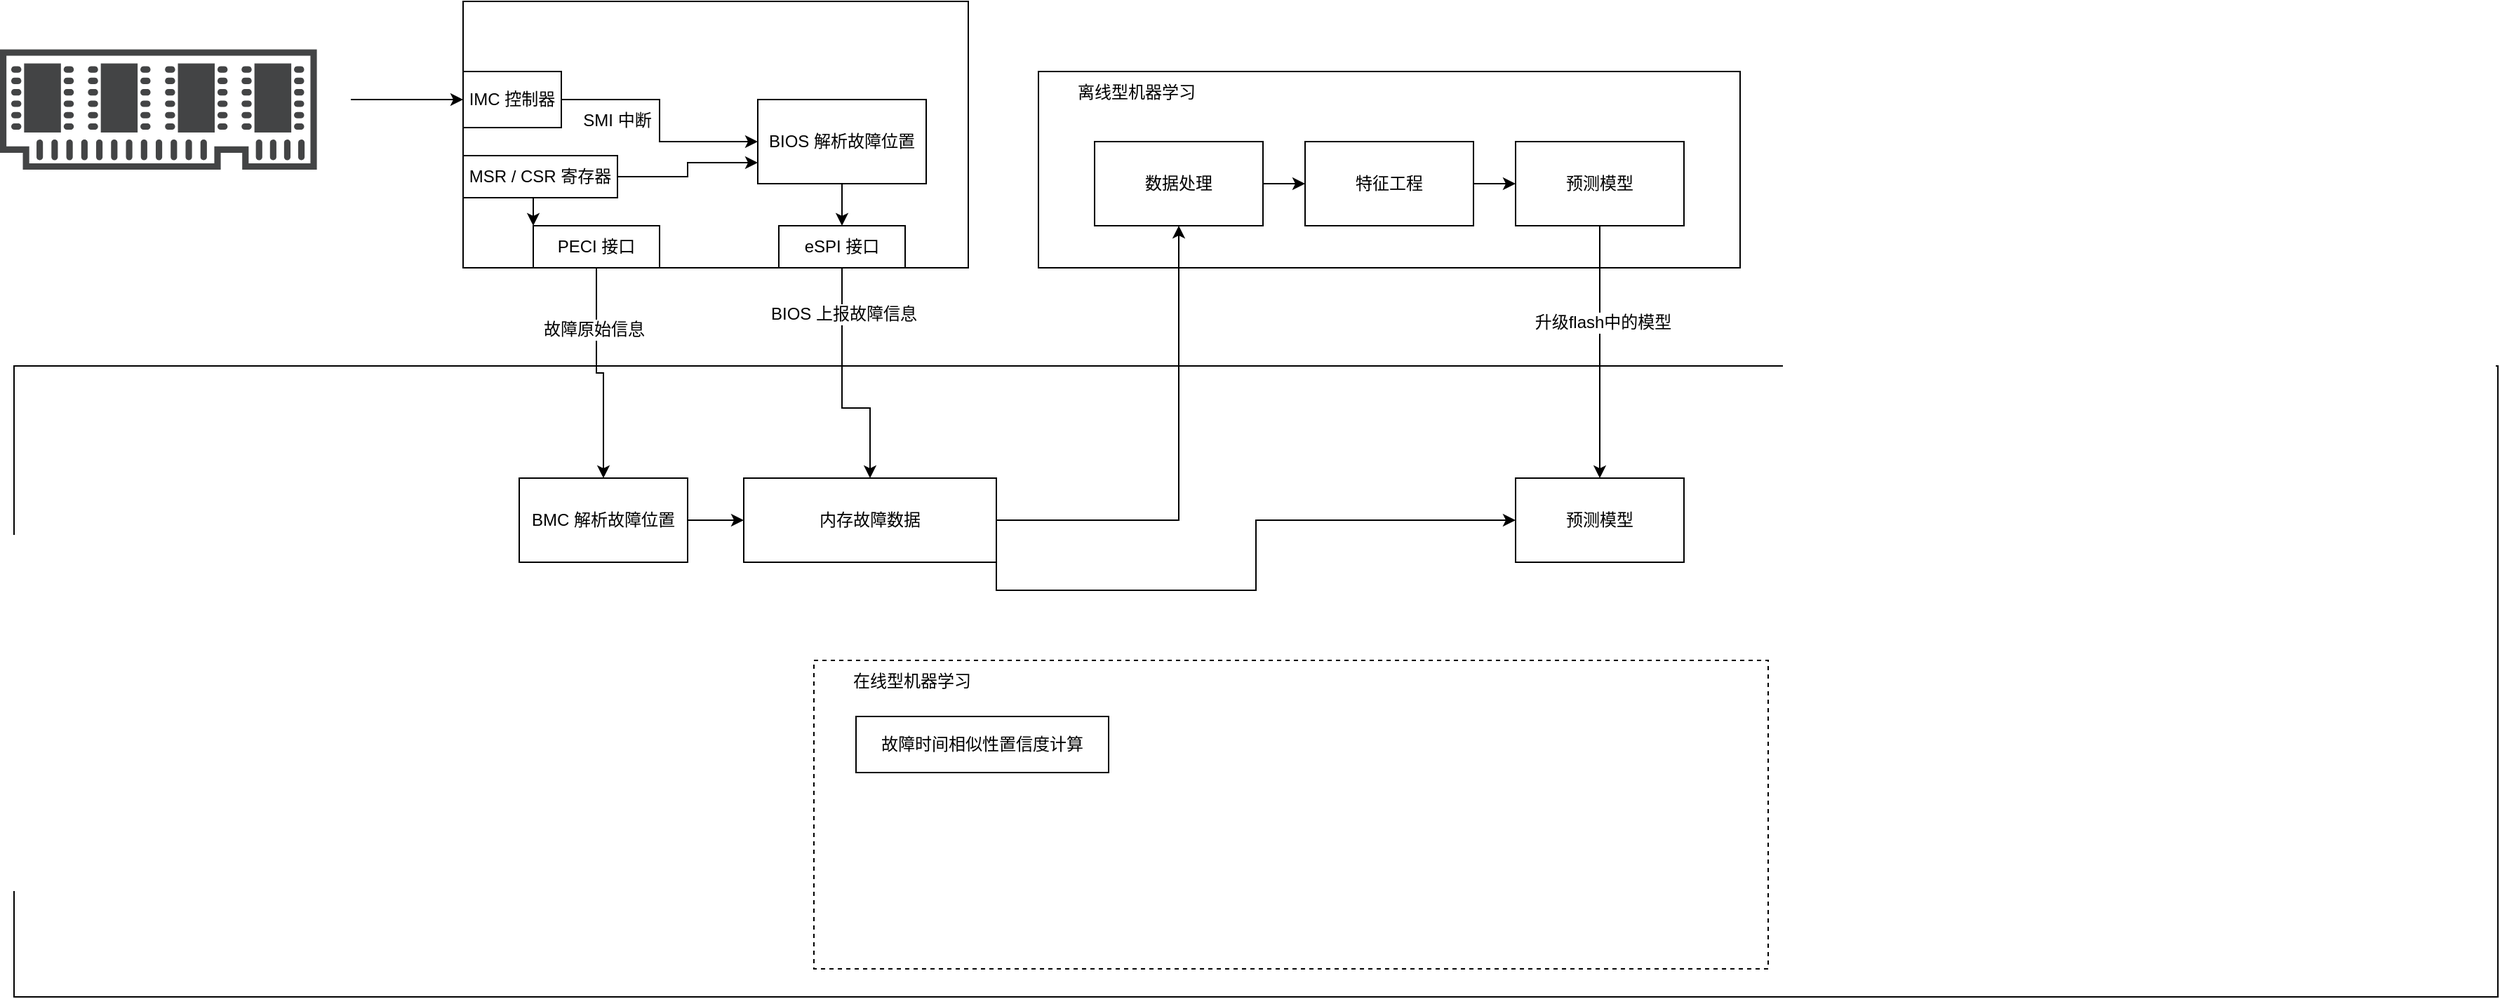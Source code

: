 <mxfile version="21.7.1" type="github">
  <diagram name="第 1 页" id="kIALssKvAwJNldl4Fuux">
    <mxGraphModel dx="6039" dy="743" grid="1" gridSize="10" guides="1" tooltips="1" connect="1" arrows="1" fold="1" page="1" pageScale="1" pageWidth="4681" pageHeight="3300" math="0" shadow="0">
      <root>
        <mxCell id="0" />
        <mxCell id="1" parent="0" />
        <mxCell id="wojTv2Lapz4rhkKoGWtN-5" value="" style="rounded=0;whiteSpace=wrap;html=1;" vertex="1" parent="1">
          <mxGeometry x="-400" y="750" width="1770" height="450" as="geometry" />
        </mxCell>
        <mxCell id="wojTv2Lapz4rhkKoGWtN-4" value="" style="rounded=0;whiteSpace=wrap;html=1;" vertex="1" parent="1">
          <mxGeometry x="330" y="540" width="500" height="140" as="geometry" />
        </mxCell>
        <mxCell id="wojTv2Lapz4rhkKoGWtN-1" value="预测模型" style="rounded=0;whiteSpace=wrap;html=1;" vertex="1" parent="1">
          <mxGeometry x="670" y="590" width="120" height="60" as="geometry" />
        </mxCell>
        <mxCell id="wojTv2Lapz4rhkKoGWtN-13" style="edgeStyle=orthogonalEdgeStyle;rounded=0;orthogonalLoop=1;jettySize=auto;html=1;exitX=1;exitY=0.5;exitDx=0;exitDy=0;entryX=0;entryY=0.5;entryDx=0;entryDy=0;fontFamily=Helvetica;fontSize=12;fontColor=default;" edge="1" parent="1" source="wojTv2Lapz4rhkKoGWtN-2" target="wojTv2Lapz4rhkKoGWtN-1">
          <mxGeometry relative="1" as="geometry" />
        </mxCell>
        <mxCell id="wojTv2Lapz4rhkKoGWtN-2" value="特征工程" style="rounded=0;whiteSpace=wrap;html=1;" vertex="1" parent="1">
          <mxGeometry x="520" y="590" width="120" height="60" as="geometry" />
        </mxCell>
        <mxCell id="wojTv2Lapz4rhkKoGWtN-12" style="edgeStyle=orthogonalEdgeStyle;rounded=0;orthogonalLoop=1;jettySize=auto;html=1;exitX=1;exitY=0.5;exitDx=0;exitDy=0;entryX=0;entryY=0.5;entryDx=0;entryDy=0;fontFamily=Helvetica;fontSize=12;fontColor=default;" edge="1" parent="1" source="wojTv2Lapz4rhkKoGWtN-3" target="wojTv2Lapz4rhkKoGWtN-2">
          <mxGeometry relative="1" as="geometry" />
        </mxCell>
        <mxCell id="wojTv2Lapz4rhkKoGWtN-3" value="数据处理" style="rounded=0;whiteSpace=wrap;html=1;" vertex="1" parent="1">
          <mxGeometry x="370" y="590" width="120" height="60" as="geometry" />
        </mxCell>
        <mxCell id="wojTv2Lapz4rhkKoGWtN-6" value="离线型机器学习" style="text;html=1;strokeColor=none;fillColor=none;align=center;verticalAlign=middle;whiteSpace=wrap;rounded=0;fontSize=12;fontFamily=Helvetica;fontColor=default;" vertex="1" parent="1">
          <mxGeometry x="330" y="540" width="140" height="30" as="geometry" />
        </mxCell>
        <mxCell id="wojTv2Lapz4rhkKoGWtN-7" value="预测模型" style="rounded=0;whiteSpace=wrap;html=1;" vertex="1" parent="1">
          <mxGeometry x="670" y="830" width="120" height="60" as="geometry" />
        </mxCell>
        <mxCell id="wojTv2Lapz4rhkKoGWtN-8" value="" style="endArrow=classic;html=1;rounded=0;fontFamily=Helvetica;fontSize=12;fontColor=default;entryX=0.5;entryY=0;entryDx=0;entryDy=0;exitX=0.5;exitY=1;exitDx=0;exitDy=0;" edge="1" parent="1" source="wojTv2Lapz4rhkKoGWtN-1" target="wojTv2Lapz4rhkKoGWtN-7">
          <mxGeometry width="50" height="50" relative="1" as="geometry">
            <mxPoint x="630" y="860" as="sourcePoint" />
            <mxPoint x="680" y="810" as="targetPoint" />
          </mxGeometry>
        </mxCell>
        <mxCell id="wojTv2Lapz4rhkKoGWtN-43" value="升级flash中的模型" style="edgeLabel;html=1;align=center;verticalAlign=middle;resizable=0;points=[];fontSize=12;fontFamily=Helvetica;fontColor=default;" vertex="1" connectable="0" parent="wojTv2Lapz4rhkKoGWtN-8">
          <mxGeometry x="-0.24" y="2" relative="1" as="geometry">
            <mxPoint as="offset" />
          </mxGeometry>
        </mxCell>
        <mxCell id="wojTv2Lapz4rhkKoGWtN-11" style="edgeStyle=orthogonalEdgeStyle;rounded=0;orthogonalLoop=1;jettySize=auto;html=1;exitX=1;exitY=0.5;exitDx=0;exitDy=0;entryX=0.5;entryY=1;entryDx=0;entryDy=0;fontFamily=Helvetica;fontSize=12;fontColor=default;" edge="1" parent="1" source="wojTv2Lapz4rhkKoGWtN-14" target="wojTv2Lapz4rhkKoGWtN-3">
          <mxGeometry relative="1" as="geometry">
            <mxPoint x="430" y="830" as="sourcePoint" />
          </mxGeometry>
        </mxCell>
        <mxCell id="wojTv2Lapz4rhkKoGWtN-44" style="edgeStyle=orthogonalEdgeStyle;rounded=0;orthogonalLoop=1;jettySize=auto;html=1;exitX=1;exitY=1;exitDx=0;exitDy=0;entryX=0;entryY=0.5;entryDx=0;entryDy=0;fontFamily=Helvetica;fontSize=12;fontColor=default;" edge="1" parent="1" source="wojTv2Lapz4rhkKoGWtN-14" target="wojTv2Lapz4rhkKoGWtN-7">
          <mxGeometry relative="1" as="geometry" />
        </mxCell>
        <mxCell id="wojTv2Lapz4rhkKoGWtN-14" value="内存故障数据" style="rounded=0;whiteSpace=wrap;html=1;strokeColor=default;fontFamily=Helvetica;fontSize=12;fontColor=default;fillColor=default;" vertex="1" parent="1">
          <mxGeometry x="120" y="830" width="180" height="60" as="geometry" />
        </mxCell>
        <mxCell id="wojTv2Lapz4rhkKoGWtN-15" value="" style="rounded=0;whiteSpace=wrap;html=1;strokeColor=default;fontFamily=Helvetica;fontSize=12;fontColor=default;fillColor=default;" vertex="1" parent="1">
          <mxGeometry x="-80" y="490" width="360" height="190" as="geometry" />
        </mxCell>
        <mxCell id="wojTv2Lapz4rhkKoGWtN-17" style="edgeStyle=orthogonalEdgeStyle;rounded=0;orthogonalLoop=1;jettySize=auto;html=1;exitX=0.5;exitY=1;exitDx=0;exitDy=0;entryX=0.5;entryY=0;entryDx=0;entryDy=0;fontFamily=Helvetica;fontSize=12;fontColor=default;" edge="1" parent="1" source="wojTv2Lapz4rhkKoGWtN-18" target="wojTv2Lapz4rhkKoGWtN-14">
          <mxGeometry relative="1" as="geometry">
            <Array as="points">
              <mxPoint x="190" y="780" />
              <mxPoint x="210" y="780" />
            </Array>
          </mxGeometry>
        </mxCell>
        <mxCell id="wojTv2Lapz4rhkKoGWtN-31" value="BIOS 上报故障信息" style="edgeLabel;html=1;align=center;verticalAlign=middle;resizable=0;points=[];fontSize=12;fontFamily=Helvetica;fontColor=default;" vertex="1" connectable="0" parent="wojTv2Lapz4rhkKoGWtN-17">
          <mxGeometry x="-0.62" y="1" relative="1" as="geometry">
            <mxPoint as="offset" />
          </mxGeometry>
        </mxCell>
        <mxCell id="wojTv2Lapz4rhkKoGWtN-33" style="edgeStyle=orthogonalEdgeStyle;rounded=0;orthogonalLoop=1;jettySize=auto;html=1;exitX=0.5;exitY=1;exitDx=0;exitDy=0;fontFamily=Helvetica;fontSize=12;fontColor=default;" edge="1" parent="1" source="wojTv2Lapz4rhkKoGWtN-16" target="wojTv2Lapz4rhkKoGWtN-18">
          <mxGeometry relative="1" as="geometry" />
        </mxCell>
        <mxCell id="wojTv2Lapz4rhkKoGWtN-16" value="BIOS 解析故障位置" style="rounded=0;whiteSpace=wrap;html=1;strokeColor=default;fontFamily=Helvetica;fontSize=12;fontColor=default;fillColor=default;" vertex="1" parent="1">
          <mxGeometry x="130" y="560" width="120" height="60" as="geometry" />
        </mxCell>
        <mxCell id="wojTv2Lapz4rhkKoGWtN-18" value="eSPI 接口" style="rounded=0;whiteSpace=wrap;html=1;strokeColor=default;fontFamily=Helvetica;fontSize=12;fontColor=default;fillColor=default;" vertex="1" parent="1">
          <mxGeometry x="145" y="650" width="90" height="30" as="geometry" />
        </mxCell>
        <mxCell id="wojTv2Lapz4rhkKoGWtN-38" style="edgeStyle=orthogonalEdgeStyle;rounded=0;orthogonalLoop=1;jettySize=auto;html=1;exitX=0.5;exitY=1;exitDx=0;exitDy=0;entryX=0.5;entryY=0;entryDx=0;entryDy=0;fontFamily=Helvetica;fontSize=12;fontColor=default;" edge="1" parent="1" source="wojTv2Lapz4rhkKoGWtN-19" target="wojTv2Lapz4rhkKoGWtN-37">
          <mxGeometry relative="1" as="geometry" />
        </mxCell>
        <mxCell id="wojTv2Lapz4rhkKoGWtN-39" value="故障原始信息" style="edgeLabel;html=1;align=center;verticalAlign=middle;resizable=0;points=[];fontSize=12;fontFamily=Helvetica;fontColor=default;" vertex="1" connectable="0" parent="wojTv2Lapz4rhkKoGWtN-38">
          <mxGeometry x="-0.431" y="-2" relative="1" as="geometry">
            <mxPoint as="offset" />
          </mxGeometry>
        </mxCell>
        <mxCell id="wojTv2Lapz4rhkKoGWtN-19" value="PECI 接口" style="rounded=0;whiteSpace=wrap;html=1;strokeColor=default;fontFamily=Helvetica;fontSize=12;fontColor=default;fillColor=default;" vertex="1" parent="1">
          <mxGeometry x="-30" y="650" width="90" height="30" as="geometry" />
        </mxCell>
        <mxCell id="wojTv2Lapz4rhkKoGWtN-21" value="" style="endArrow=classic;html=1;rounded=0;fontFamily=Helvetica;fontSize=12;fontColor=default;" edge="1" parent="1">
          <mxGeometry width="50" height="50" relative="1" as="geometry">
            <mxPoint x="-160" y="560" as="sourcePoint" />
            <mxPoint x="-80" y="560" as="targetPoint" />
          </mxGeometry>
        </mxCell>
        <mxCell id="wojTv2Lapz4rhkKoGWtN-24" value="" style="sketch=0;pointerEvents=1;shadow=0;dashed=0;html=1;strokeColor=none;fillColor=#434445;aspect=fixed;labelPosition=center;verticalLabelPosition=bottom;verticalAlign=top;align=center;outlineConnect=0;shape=mxgraph.vvd.memory;rounded=0;fontFamily=Helvetica;fontSize=12;fontColor=default;" vertex="1" parent="1">
          <mxGeometry x="-410" y="524.2" width="225.79" height="85.8" as="geometry" />
        </mxCell>
        <mxCell id="wojTv2Lapz4rhkKoGWtN-29" style="edgeStyle=orthogonalEdgeStyle;rounded=0;orthogonalLoop=1;jettySize=auto;html=1;exitX=1;exitY=0.5;exitDx=0;exitDy=0;entryX=0;entryY=0.5;entryDx=0;entryDy=0;fontFamily=Helvetica;fontSize=12;fontColor=default;" edge="1" parent="1" source="wojTv2Lapz4rhkKoGWtN-28" target="wojTv2Lapz4rhkKoGWtN-16">
          <mxGeometry relative="1" as="geometry" />
        </mxCell>
        <mxCell id="wojTv2Lapz4rhkKoGWtN-28" value="IMC 控制器" style="rounded=0;whiteSpace=wrap;html=1;strokeColor=default;fontFamily=Helvetica;fontSize=12;fontColor=default;fillColor=default;" vertex="1" parent="1">
          <mxGeometry x="-80" y="540" width="70" height="40" as="geometry" />
        </mxCell>
        <mxCell id="wojTv2Lapz4rhkKoGWtN-30" value="SMI 中断" style="text;html=1;strokeColor=none;fillColor=none;align=center;verticalAlign=middle;whiteSpace=wrap;rounded=0;fontSize=12;fontFamily=Helvetica;fontColor=default;" vertex="1" parent="1">
          <mxGeometry y="560" width="60" height="30" as="geometry" />
        </mxCell>
        <mxCell id="wojTv2Lapz4rhkKoGWtN-35" style="edgeStyle=orthogonalEdgeStyle;rounded=0;orthogonalLoop=1;jettySize=auto;html=1;exitX=1;exitY=0.5;exitDx=0;exitDy=0;entryX=0;entryY=0.75;entryDx=0;entryDy=0;fontFamily=Helvetica;fontSize=12;fontColor=default;" edge="1" parent="1" source="wojTv2Lapz4rhkKoGWtN-34" target="wojTv2Lapz4rhkKoGWtN-16">
          <mxGeometry relative="1" as="geometry" />
        </mxCell>
        <mxCell id="wojTv2Lapz4rhkKoGWtN-36" style="edgeStyle=orthogonalEdgeStyle;rounded=0;orthogonalLoop=1;jettySize=auto;html=1;exitX=0.5;exitY=1;exitDx=0;exitDy=0;entryX=0;entryY=0;entryDx=0;entryDy=0;fontFamily=Helvetica;fontSize=12;fontColor=default;" edge="1" parent="1" source="wojTv2Lapz4rhkKoGWtN-34" target="wojTv2Lapz4rhkKoGWtN-19">
          <mxGeometry relative="1" as="geometry" />
        </mxCell>
        <mxCell id="wojTv2Lapz4rhkKoGWtN-34" value="MSR / CSR 寄存器" style="rounded=0;whiteSpace=wrap;html=1;strokeColor=default;fontFamily=Helvetica;fontSize=12;fontColor=default;fillColor=default;" vertex="1" parent="1">
          <mxGeometry x="-80" y="600" width="110" height="30" as="geometry" />
        </mxCell>
        <mxCell id="wojTv2Lapz4rhkKoGWtN-40" style="edgeStyle=orthogonalEdgeStyle;rounded=0;orthogonalLoop=1;jettySize=auto;html=1;exitX=1;exitY=0.5;exitDx=0;exitDy=0;entryX=0;entryY=0.5;entryDx=0;entryDy=0;fontFamily=Helvetica;fontSize=12;fontColor=default;" edge="1" parent="1" source="wojTv2Lapz4rhkKoGWtN-37" target="wojTv2Lapz4rhkKoGWtN-14">
          <mxGeometry relative="1" as="geometry" />
        </mxCell>
        <mxCell id="wojTv2Lapz4rhkKoGWtN-37" value="BMC 解析故障位置" style="rounded=0;whiteSpace=wrap;html=1;strokeColor=default;fontFamily=Helvetica;fontSize=12;fontColor=default;fillColor=default;" vertex="1" parent="1">
          <mxGeometry x="-40" y="830" width="120" height="60" as="geometry" />
        </mxCell>
        <mxCell id="wojTv2Lapz4rhkKoGWtN-48" value="" style="rounded=0;whiteSpace=wrap;html=1;strokeColor=default;fontFamily=Helvetica;fontSize=12;fontColor=default;fillColor=default;dashed=1;" vertex="1" parent="1">
          <mxGeometry x="170" y="960" width="680" height="220" as="geometry" />
        </mxCell>
        <mxCell id="wojTv2Lapz4rhkKoGWtN-51" value="在线型机器学习" style="text;html=1;strokeColor=none;fillColor=none;align=center;verticalAlign=middle;whiteSpace=wrap;rounded=0;fontSize=12;fontFamily=Helvetica;fontColor=default;" vertex="1" parent="1">
          <mxGeometry x="170" y="960" width="140" height="30" as="geometry" />
        </mxCell>
        <mxCell id="wojTv2Lapz4rhkKoGWtN-52" value="故障时间相似性置信度计算" style="rounded=0;whiteSpace=wrap;html=1;strokeColor=default;fontFamily=Helvetica;fontSize=12;fontColor=default;fillColor=default;" vertex="1" parent="1">
          <mxGeometry x="200" y="1000" width="180" height="40" as="geometry" />
        </mxCell>
      </root>
    </mxGraphModel>
  </diagram>
</mxfile>
